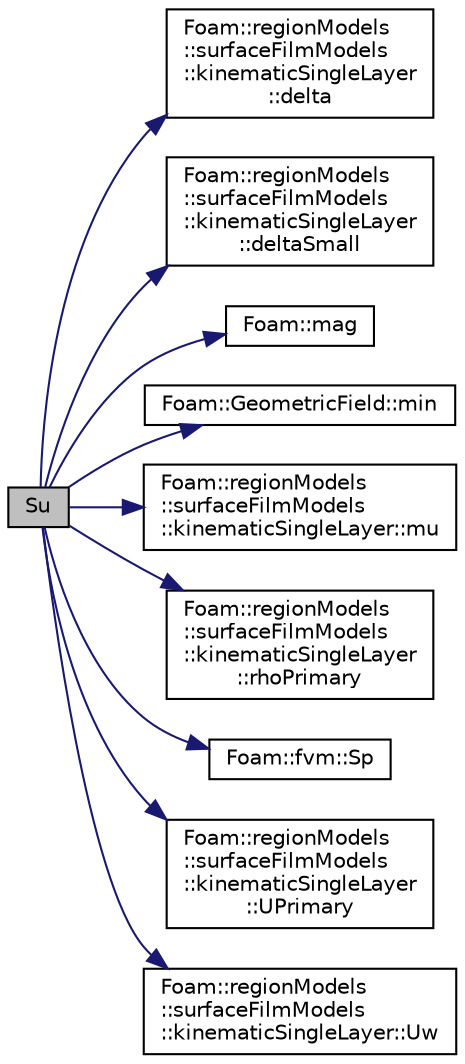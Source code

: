 digraph "Su"
{
  bgcolor="transparent";
  edge [fontname="Helvetica",fontsize="10",labelfontname="Helvetica",labelfontsize="10"];
  node [fontname="Helvetica",fontsize="10",shape=record];
  rankdir="LR";
  Node127 [label="Su",height=0.2,width=0.4,color="black", fillcolor="grey75", style="filled", fontcolor="black"];
  Node127 -> Node128 [color="midnightblue",fontsize="10",style="solid",fontname="Helvetica"];
  Node128 [label="Foam::regionModels\l::surfaceFilmModels\l::kinematicSingleLayer\l::delta",height=0.2,width=0.4,color="black",URL="$a30117.html#ac20b47fdebaa6923263c481aede379f4",tooltip="Return const access to the film thickness / [m]. "];
  Node127 -> Node129 [color="midnightblue",fontsize="10",style="solid",fontname="Helvetica"];
  Node129 [label="Foam::regionModels\l::surfaceFilmModels\l::kinematicSingleLayer\l::deltaSmall",height=0.2,width=0.4,color="black",URL="$a30117.html#ab33b20be5b6a97a51400bccb8d52a0d7",tooltip="Return small delta. "];
  Node127 -> Node130 [color="midnightblue",fontsize="10",style="solid",fontname="Helvetica"];
  Node130 [label="Foam::mag",height=0.2,width=0.4,color="black",URL="$a21851.html#a929da2a3fdcf3dacbbe0487d3a330dae"];
  Node127 -> Node131 [color="midnightblue",fontsize="10",style="solid",fontname="Helvetica"];
  Node131 [label="Foam::GeometricField::min",height=0.2,width=0.4,color="black",URL="$a23249.html#a7945861ec06a8f04008b170849cc8511"];
  Node127 -> Node132 [color="midnightblue",fontsize="10",style="solid",fontname="Helvetica"];
  Node132 [label="Foam::regionModels\l::surfaceFilmModels\l::kinematicSingleLayer::mu",height=0.2,width=0.4,color="black",URL="$a30117.html#a166279287b21030bf4d0caa8d55d2f98",tooltip="Return const access to the dynamic viscosity / [Pa.s]. "];
  Node127 -> Node133 [color="midnightblue",fontsize="10",style="solid",fontname="Helvetica"];
  Node133 [label="Foam::regionModels\l::surfaceFilmModels\l::kinematicSingleLayer\l::rhoPrimary",height=0.2,width=0.4,color="black",URL="$a30117.html#a9c9f6accdbee0072827bae9708362e70",tooltip="Density / [kg/m3]. "];
  Node127 -> Node134 [color="midnightblue",fontsize="10",style="solid",fontname="Helvetica"];
  Node134 [label="Foam::fvm::Sp",height=0.2,width=0.4,color="black",URL="$a21862.html#a85d1dcca92042fd0a570c31ea79c160d"];
  Node127 -> Node135 [color="midnightblue",fontsize="10",style="solid",fontname="Helvetica"];
  Node135 [label="Foam::regionModels\l::surfaceFilmModels\l::kinematicSingleLayer\l::UPrimary",height=0.2,width=0.4,color="black",URL="$a30117.html#ab19f9ee9d6b18be893a3184eaa49f762",tooltip="Velocity / [m/s]. "];
  Node127 -> Node136 [color="midnightblue",fontsize="10",style="solid",fontname="Helvetica"];
  Node136 [label="Foam::regionModels\l::surfaceFilmModels\l::kinematicSingleLayer::Uw",height=0.2,width=0.4,color="black",URL="$a30117.html#aec5e150cd4312b56ee66d8d3a3b739ae",tooltip="Return the film wall velocity [m/s]. "];
}
